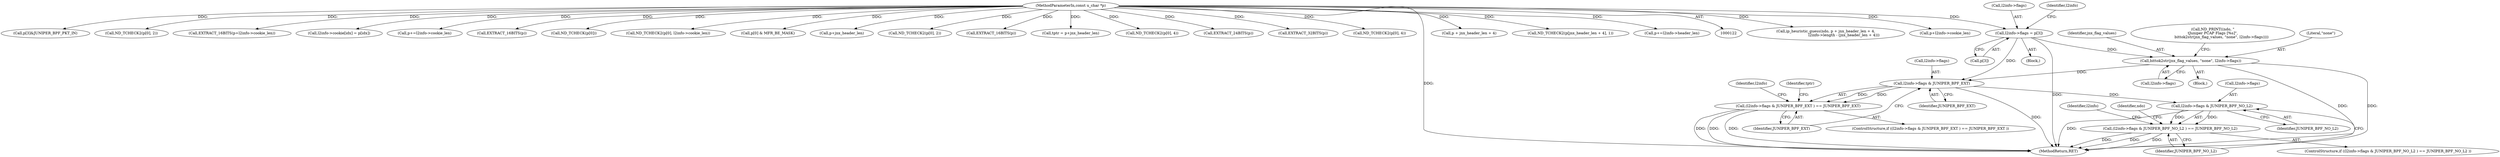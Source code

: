 digraph "0_tcpdump_b534e304568585707c4a92422aeca25cf908ff02_4@array" {
"1000177" [label="(Call,l2info->flags = p[3])"];
"1000124" [label="(MethodParameterIn,const u_char *p)"];
"1000234" [label="(Call,bittok2str(jnx_flag_values, \"none\", l2info->flags))"];
"1000242" [label="(Call,l2info->flags & JUNIPER_BPF_EXT)"];
"1000241" [label="(Call,(l2info->flags & JUNIPER_BPF_EXT ) == JUNIPER_BPF_EXT)"];
"1000448" [label="(Call,l2info->flags & JUNIPER_BPF_NO_L2)"];
"1000447" [label="(Call,(l2info->flags & JUNIPER_BPF_NO_L2 ) == JUNIPER_BPF_NO_L2)"];
"1000452" [label="(Identifier,JUNIPER_BPF_NO_L2)"];
"1000234" [label="(Call,bittok2str(jnx_flag_values, \"none\", l2info->flags))"];
"1000472" [label="(Call,ip_heuristic_guess(ndo, p + jnx_header_len + 4,\n                               l2info->length - (jnx_header_len + 4)))"];
"1000448" [label="(Call,l2info->flags & JUNIPER_BPF_NO_L2)"];
"1000716" [label="(Call,p+l2info->cookie_len)"];
"1000457" [label="(Identifier,ndo)"];
"1000188" [label="(Call,p[3]&JUNIPER_BPF_PKT_IN)"];
"1000127" [label="(Block,)"];
"1000240" [label="(ControlStructure,if ((l2info->flags & JUNIPER_BPF_EXT ) == JUNIPER_BPF_EXT ))"];
"1000241" [label="(Call,(l2info->flags & JUNIPER_BPF_EXT ) == JUNIPER_BPF_EXT)"];
"1000896" [label="(Call,ND_TCHECK2(p[0], 2))"];
"1000715" [label="(Call,EXTRACT_16BITS(p+l2info->cookie_len))"];
"1000682" [label="(Call,l2info->cookie[idx] = p[idx])"];
"1000724" [label="(Call,p+=l2info->cookie_len)"];
"1000449" [label="(Call,l2info->flags)"];
"1000178" [label="(Call,l2info->flags)"];
"1000816" [label="(Call,EXTRACT_16BITS(p))"];
"1000124" [label="(MethodParameterIn,const u_char *p)"];
"1000524" [label="(Call,ND_TCHECK(p[0]))"];
"1000186" [label="(Identifier,l2info)"];
"1000235" [label="(Identifier,jnx_flag_values)"];
"1000450" [label="(Identifier,l2info)"];
"1000246" [label="(Identifier,JUNIPER_BPF_EXT)"];
"1000446" [label="(ControlStructure,if ((l2info->flags & JUNIPER_BPF_NO_L2 ) == JUNIPER_BPF_NO_L2 ))"];
"1000655" [label="(Call,ND_TCHECK2(p[0], l2info->cookie_len))"];
"1000599" [label="(Call,p[0] & MFR_BE_MASK)"];
"1000251" [label="(Call,p+jnx_header_len)"];
"1000181" [label="(Call,p[3])"];
"1000798" [label="(Call,ND_TCHECK2(p[0], 2))"];
"1000914" [label="(Call,EXTRACT_16BITS(p))"];
"1000249" [label="(Call,tptr = p+jnx_header_len)"];
"1000237" [label="(Call,l2info->flags)"];
"1000229" [label="(Call,ND_PRINT((ndo, \"\n\tJuniper PCAP Flags [%s]\",\n               bittok2str(jnx_flag_values, \"none\", l2info->flags))))"];
"1000447" [label="(Call,(l2info->flags & JUNIPER_BPF_NO_L2 ) == JUNIPER_BPF_NO_L2)"];
"1000172" [label="(Call,ND_TCHECK2(p[0], 4))"];
"1000236" [label="(Literal,\"none\")"];
"1000502" [label="(Identifier,l2info)"];
"1000195" [label="(Call,EXTRACT_24BITS(p))"];
"1000247" [label="(Identifier,JUNIPER_BPF_EXT)"];
"1000989" [label="(Call,EXTRACT_32BITS(p))"];
"1000250" [label="(Identifier,tptr)"];
"1000973" [label="(Call,ND_TCHECK2(p[0], 4))"];
"1000232" [label="(Block,)"];
"1000243" [label="(Call,l2info->flags)"];
"1000453" [label="(Identifier,JUNIPER_BPF_NO_L2)"];
"1001069" [label="(MethodReturn,RET)"];
"1000474" [label="(Call,p + jnx_header_len + 4)"];
"1000177" [label="(Call,l2info->flags = p[3])"];
"1000242" [label="(Call,l2info->flags & JUNIPER_BPF_EXT)"];
"1000463" [label="(Call,ND_TCHECK2(p[jnx_header_len + 4], 1))"];
"1000505" [label="(Call,p+=l2info->header_len)"];
"1000177" -> "1000127"  [label="AST: "];
"1000177" -> "1000181"  [label="CFG: "];
"1000178" -> "1000177"  [label="AST: "];
"1000181" -> "1000177"  [label="AST: "];
"1000186" -> "1000177"  [label="CFG: "];
"1000177" -> "1001069"  [label="DDG: "];
"1000124" -> "1000177"  [label="DDG: "];
"1000177" -> "1000234"  [label="DDG: "];
"1000177" -> "1000242"  [label="DDG: "];
"1000124" -> "1000122"  [label="AST: "];
"1000124" -> "1001069"  [label="DDG: "];
"1000124" -> "1000172"  [label="DDG: "];
"1000124" -> "1000188"  [label="DDG: "];
"1000124" -> "1000195"  [label="DDG: "];
"1000124" -> "1000249"  [label="DDG: "];
"1000124" -> "1000251"  [label="DDG: "];
"1000124" -> "1000463"  [label="DDG: "];
"1000124" -> "1000472"  [label="DDG: "];
"1000124" -> "1000474"  [label="DDG: "];
"1000124" -> "1000505"  [label="DDG: "];
"1000124" -> "1000524"  [label="DDG: "];
"1000124" -> "1000599"  [label="DDG: "];
"1000124" -> "1000655"  [label="DDG: "];
"1000124" -> "1000682"  [label="DDG: "];
"1000124" -> "1000715"  [label="DDG: "];
"1000124" -> "1000716"  [label="DDG: "];
"1000124" -> "1000724"  [label="DDG: "];
"1000124" -> "1000798"  [label="DDG: "];
"1000124" -> "1000816"  [label="DDG: "];
"1000124" -> "1000896"  [label="DDG: "];
"1000124" -> "1000914"  [label="DDG: "];
"1000124" -> "1000973"  [label="DDG: "];
"1000124" -> "1000989"  [label="DDG: "];
"1000234" -> "1000232"  [label="AST: "];
"1000234" -> "1000237"  [label="CFG: "];
"1000235" -> "1000234"  [label="AST: "];
"1000236" -> "1000234"  [label="AST: "];
"1000237" -> "1000234"  [label="AST: "];
"1000229" -> "1000234"  [label="CFG: "];
"1000234" -> "1001069"  [label="DDG: "];
"1000234" -> "1001069"  [label="DDG: "];
"1000234" -> "1000242"  [label="DDG: "];
"1000242" -> "1000241"  [label="AST: "];
"1000242" -> "1000246"  [label="CFG: "];
"1000243" -> "1000242"  [label="AST: "];
"1000246" -> "1000242"  [label="AST: "];
"1000247" -> "1000242"  [label="CFG: "];
"1000242" -> "1001069"  [label="DDG: "];
"1000242" -> "1000241"  [label="DDG: "];
"1000242" -> "1000241"  [label="DDG: "];
"1000242" -> "1000448"  [label="DDG: "];
"1000241" -> "1000240"  [label="AST: "];
"1000241" -> "1000247"  [label="CFG: "];
"1000247" -> "1000241"  [label="AST: "];
"1000250" -> "1000241"  [label="CFG: "];
"1000450" -> "1000241"  [label="CFG: "];
"1000241" -> "1001069"  [label="DDG: "];
"1000241" -> "1001069"  [label="DDG: "];
"1000241" -> "1001069"  [label="DDG: "];
"1000448" -> "1000447"  [label="AST: "];
"1000448" -> "1000452"  [label="CFG: "];
"1000449" -> "1000448"  [label="AST: "];
"1000452" -> "1000448"  [label="AST: "];
"1000453" -> "1000448"  [label="CFG: "];
"1000448" -> "1001069"  [label="DDG: "];
"1000448" -> "1000447"  [label="DDG: "];
"1000448" -> "1000447"  [label="DDG: "];
"1000447" -> "1000446"  [label="AST: "];
"1000447" -> "1000453"  [label="CFG: "];
"1000453" -> "1000447"  [label="AST: "];
"1000457" -> "1000447"  [label="CFG: "];
"1000502" -> "1000447"  [label="CFG: "];
"1000447" -> "1001069"  [label="DDG: "];
"1000447" -> "1001069"  [label="DDG: "];
"1000447" -> "1001069"  [label="DDG: "];
}
